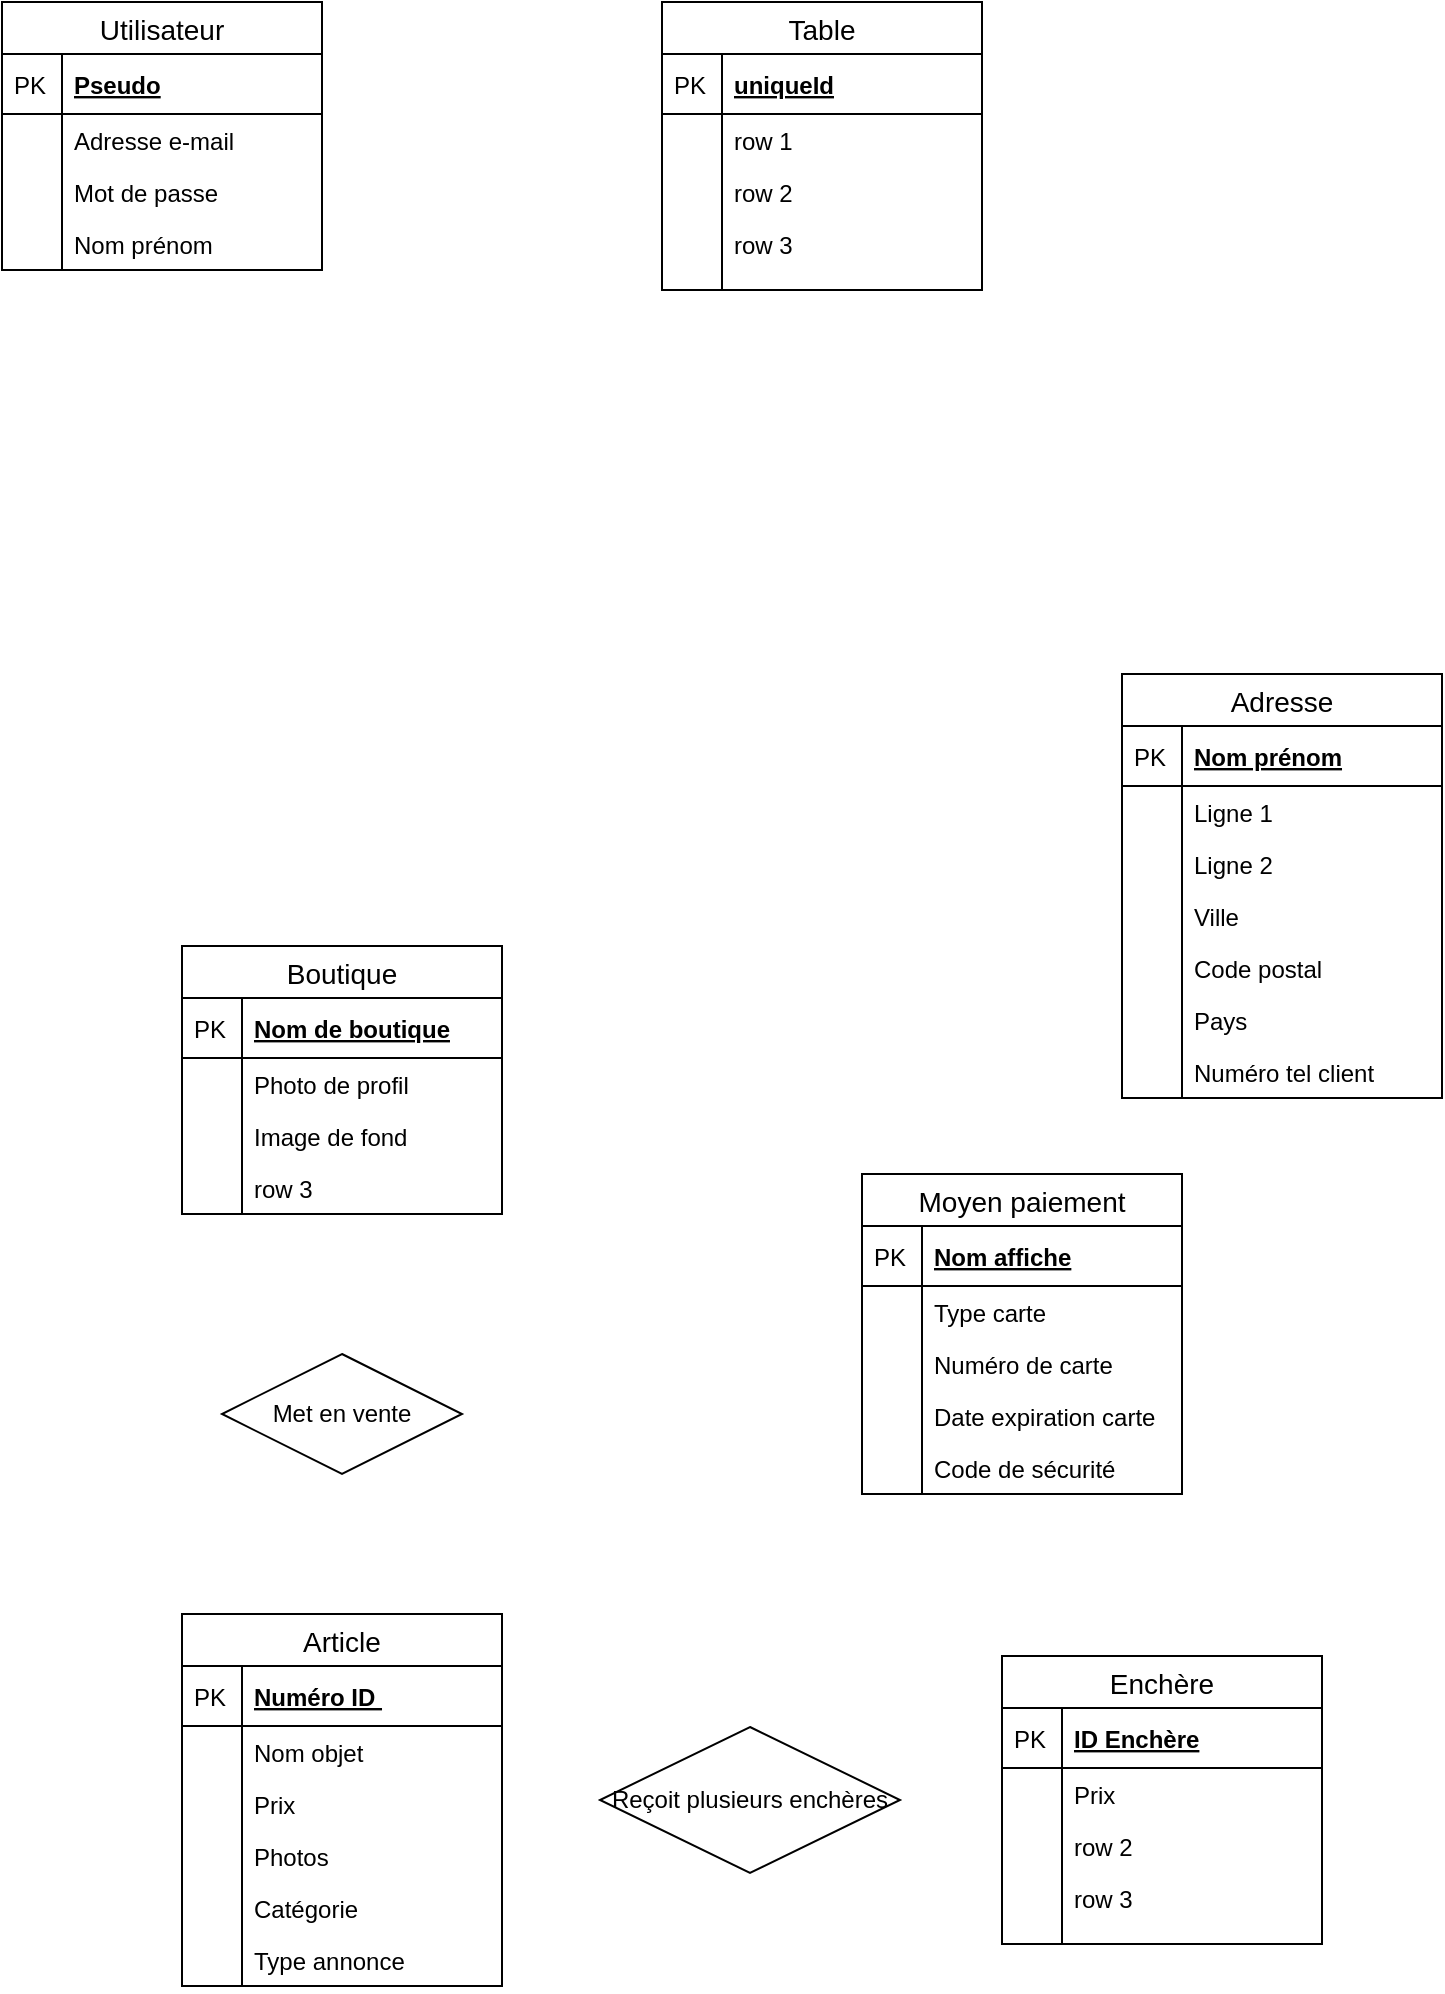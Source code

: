 <mxfile version="12.9.11" type="github">
  <diagram id="b4JocyOjUnilDcrLl7Rw" name="Page-1">
    <mxGraphModel dx="1520" dy="2036" grid="1" gridSize="10" guides="1" tooltips="1" connect="1" arrows="1" fold="1" page="1" pageScale="1" pageWidth="827" pageHeight="1169" math="0" shadow="0">
      <root>
        <mxCell id="0" />
        <mxCell id="1" parent="0" />
        <mxCell id="BM6KCVaAMcdC4MpgqQDZ-1" value="Moyen paiement" style="swimlane;fontStyle=0;childLayout=stackLayout;horizontal=1;startSize=26;horizontalStack=0;resizeParent=1;resizeParentMax=0;resizeLast=0;collapsible=1;marginBottom=0;align=center;fontSize=14;" parent="1" vertex="1">
          <mxGeometry x="470" y="310" width="160" height="160" as="geometry" />
        </mxCell>
        <mxCell id="BM6KCVaAMcdC4MpgqQDZ-2" value="Nom affiche" style="shape=partialRectangle;top=0;left=0;right=0;bottom=1;align=left;verticalAlign=middle;fillColor=none;spacingLeft=34;spacingRight=4;overflow=hidden;rotatable=0;points=[[0,0.5],[1,0.5]];portConstraint=eastwest;dropTarget=0;fontStyle=5;fontSize=12;" parent="BM6KCVaAMcdC4MpgqQDZ-1" vertex="1">
          <mxGeometry y="26" width="160" height="30" as="geometry" />
        </mxCell>
        <mxCell id="BM6KCVaAMcdC4MpgqQDZ-3" value="PK" style="shape=partialRectangle;top=0;left=0;bottom=0;fillColor=none;align=left;verticalAlign=middle;spacingLeft=4;spacingRight=4;overflow=hidden;rotatable=0;points=[];portConstraint=eastwest;part=1;fontSize=12;" parent="BM6KCVaAMcdC4MpgqQDZ-2" vertex="1" connectable="0">
          <mxGeometry width="30" height="30" as="geometry" />
        </mxCell>
        <mxCell id="BM6KCVaAMcdC4MpgqQDZ-4" value="Type carte" style="shape=partialRectangle;top=0;left=0;right=0;bottom=0;align=left;verticalAlign=top;fillColor=none;spacingLeft=34;spacingRight=4;overflow=hidden;rotatable=0;points=[[0,0.5],[1,0.5]];portConstraint=eastwest;dropTarget=0;fontSize=12;" parent="BM6KCVaAMcdC4MpgqQDZ-1" vertex="1">
          <mxGeometry y="56" width="160" height="26" as="geometry" />
        </mxCell>
        <mxCell id="BM6KCVaAMcdC4MpgqQDZ-5" value="" style="shape=partialRectangle;top=0;left=0;bottom=0;fillColor=none;align=left;verticalAlign=top;spacingLeft=4;spacingRight=4;overflow=hidden;rotatable=0;points=[];portConstraint=eastwest;part=1;fontSize=12;" parent="BM6KCVaAMcdC4MpgqQDZ-4" vertex="1" connectable="0">
          <mxGeometry width="30" height="26" as="geometry" />
        </mxCell>
        <mxCell id="BM6KCVaAMcdC4MpgqQDZ-6" value="Numéro de carte" style="shape=partialRectangle;top=0;left=0;right=0;bottom=0;align=left;verticalAlign=top;fillColor=none;spacingLeft=34;spacingRight=4;overflow=hidden;rotatable=0;points=[[0,0.5],[1,0.5]];portConstraint=eastwest;dropTarget=0;fontSize=12;" parent="BM6KCVaAMcdC4MpgqQDZ-1" vertex="1">
          <mxGeometry y="82" width="160" height="26" as="geometry" />
        </mxCell>
        <mxCell id="BM6KCVaAMcdC4MpgqQDZ-7" value="" style="shape=partialRectangle;top=0;left=0;bottom=0;fillColor=none;align=left;verticalAlign=top;spacingLeft=4;spacingRight=4;overflow=hidden;rotatable=0;points=[];portConstraint=eastwest;part=1;fontSize=12;" parent="BM6KCVaAMcdC4MpgqQDZ-6" vertex="1" connectable="0">
          <mxGeometry width="30" height="26" as="geometry" />
        </mxCell>
        <mxCell id="BM6KCVaAMcdC4MpgqQDZ-8" value="Date expiration carte" style="shape=partialRectangle;top=0;left=0;right=0;bottom=0;align=left;verticalAlign=top;fillColor=none;spacingLeft=34;spacingRight=4;overflow=hidden;rotatable=0;points=[[0,0.5],[1,0.5]];portConstraint=eastwest;dropTarget=0;fontSize=12;" parent="BM6KCVaAMcdC4MpgqQDZ-1" vertex="1">
          <mxGeometry y="108" width="160" height="26" as="geometry" />
        </mxCell>
        <mxCell id="BM6KCVaAMcdC4MpgqQDZ-9" value="" style="shape=partialRectangle;top=0;left=0;bottom=0;fillColor=none;align=left;verticalAlign=top;spacingLeft=4;spacingRight=4;overflow=hidden;rotatable=0;points=[];portConstraint=eastwest;part=1;fontSize=12;" parent="BM6KCVaAMcdC4MpgqQDZ-8" vertex="1" connectable="0">
          <mxGeometry width="30" height="26" as="geometry" />
        </mxCell>
        <mxCell id="BM6KCVaAMcdC4MpgqQDZ-10" value="Code de sécurité" style="shape=partialRectangle;top=0;left=0;right=0;bottom=0;align=left;verticalAlign=top;fillColor=none;spacingLeft=34;spacingRight=4;overflow=hidden;rotatable=0;points=[[0,0.5],[1,0.5]];portConstraint=eastwest;dropTarget=0;fontSize=12;" parent="BM6KCVaAMcdC4MpgqQDZ-1" vertex="1">
          <mxGeometry y="134" width="160" height="26" as="geometry" />
        </mxCell>
        <mxCell id="BM6KCVaAMcdC4MpgqQDZ-11" value="" style="shape=partialRectangle;top=0;left=0;bottom=0;fillColor=none;align=left;verticalAlign=top;spacingLeft=4;spacingRight=4;overflow=hidden;rotatable=0;points=[];portConstraint=eastwest;part=1;fontSize=12;" parent="BM6KCVaAMcdC4MpgqQDZ-10" vertex="1" connectable="0">
          <mxGeometry width="30" height="26" as="geometry" />
        </mxCell>
        <mxCell id="BM6KCVaAMcdC4MpgqQDZ-12" value="Adresse" style="swimlane;fontStyle=0;childLayout=stackLayout;horizontal=1;startSize=26;horizontalStack=0;resizeParent=1;resizeParentMax=0;resizeLast=0;collapsible=1;marginBottom=0;align=center;fontSize=14;" parent="1" vertex="1">
          <mxGeometry x="600" y="60" width="160" height="212" as="geometry" />
        </mxCell>
        <mxCell id="BM6KCVaAMcdC4MpgqQDZ-13" value="Nom prénom" style="shape=partialRectangle;top=0;left=0;right=0;bottom=1;align=left;verticalAlign=middle;fillColor=none;spacingLeft=34;spacingRight=4;overflow=hidden;rotatable=0;points=[[0,0.5],[1,0.5]];portConstraint=eastwest;dropTarget=0;fontStyle=5;fontSize=12;" parent="BM6KCVaAMcdC4MpgqQDZ-12" vertex="1">
          <mxGeometry y="26" width="160" height="30" as="geometry" />
        </mxCell>
        <mxCell id="BM6KCVaAMcdC4MpgqQDZ-14" value="PK" style="shape=partialRectangle;top=0;left=0;bottom=0;fillColor=none;align=left;verticalAlign=middle;spacingLeft=4;spacingRight=4;overflow=hidden;rotatable=0;points=[];portConstraint=eastwest;part=1;fontSize=12;" parent="BM6KCVaAMcdC4MpgqQDZ-13" vertex="1" connectable="0">
          <mxGeometry width="30" height="30" as="geometry" />
        </mxCell>
        <mxCell id="BM6KCVaAMcdC4MpgqQDZ-15" value="Ligne 1" style="shape=partialRectangle;top=0;left=0;right=0;bottom=0;align=left;verticalAlign=top;fillColor=none;spacingLeft=34;spacingRight=4;overflow=hidden;rotatable=0;points=[[0,0.5],[1,0.5]];portConstraint=eastwest;dropTarget=0;fontSize=12;" parent="BM6KCVaAMcdC4MpgqQDZ-12" vertex="1">
          <mxGeometry y="56" width="160" height="26" as="geometry" />
        </mxCell>
        <mxCell id="BM6KCVaAMcdC4MpgqQDZ-16" value="" style="shape=partialRectangle;top=0;left=0;bottom=0;fillColor=none;align=left;verticalAlign=top;spacingLeft=4;spacingRight=4;overflow=hidden;rotatable=0;points=[];portConstraint=eastwest;part=1;fontSize=12;" parent="BM6KCVaAMcdC4MpgqQDZ-15" vertex="1" connectable="0">
          <mxGeometry width="30" height="26" as="geometry" />
        </mxCell>
        <mxCell id="BM6KCVaAMcdC4MpgqQDZ-17" value="Ligne 2" style="shape=partialRectangle;top=0;left=0;right=0;bottom=0;align=left;verticalAlign=top;fillColor=none;spacingLeft=34;spacingRight=4;overflow=hidden;rotatable=0;points=[[0,0.5],[1,0.5]];portConstraint=eastwest;dropTarget=0;fontSize=12;" parent="BM6KCVaAMcdC4MpgqQDZ-12" vertex="1">
          <mxGeometry y="82" width="160" height="26" as="geometry" />
        </mxCell>
        <mxCell id="BM6KCVaAMcdC4MpgqQDZ-18" value="" style="shape=partialRectangle;top=0;left=0;bottom=0;fillColor=none;align=left;verticalAlign=top;spacingLeft=4;spacingRight=4;overflow=hidden;rotatable=0;points=[];portConstraint=eastwest;part=1;fontSize=12;" parent="BM6KCVaAMcdC4MpgqQDZ-17" vertex="1" connectable="0">
          <mxGeometry width="30" height="26" as="geometry" />
        </mxCell>
        <mxCell id="BM6KCVaAMcdC4MpgqQDZ-19" value="Ville" style="shape=partialRectangle;top=0;left=0;right=0;bottom=0;align=left;verticalAlign=top;fillColor=none;spacingLeft=34;spacingRight=4;overflow=hidden;rotatable=0;points=[[0,0.5],[1,0.5]];portConstraint=eastwest;dropTarget=0;fontSize=12;" parent="BM6KCVaAMcdC4MpgqQDZ-12" vertex="1">
          <mxGeometry y="108" width="160" height="26" as="geometry" />
        </mxCell>
        <mxCell id="BM6KCVaAMcdC4MpgqQDZ-20" value="" style="shape=partialRectangle;top=0;left=0;bottom=0;fillColor=none;align=left;verticalAlign=top;spacingLeft=4;spacingRight=4;overflow=hidden;rotatable=0;points=[];portConstraint=eastwest;part=1;fontSize=12;" parent="BM6KCVaAMcdC4MpgqQDZ-19" vertex="1" connectable="0">
          <mxGeometry width="30" height="26" as="geometry" />
        </mxCell>
        <mxCell id="CU4H_X6bAWHIYcG4jkGl-1" value="Code postal" style="shape=partialRectangle;top=0;left=0;right=0;bottom=0;align=left;verticalAlign=top;fillColor=none;spacingLeft=34;spacingRight=4;overflow=hidden;rotatable=0;points=[[0,0.5],[1,0.5]];portConstraint=eastwest;dropTarget=0;fontSize=12;" parent="BM6KCVaAMcdC4MpgqQDZ-12" vertex="1">
          <mxGeometry y="134" width="160" height="26" as="geometry" />
        </mxCell>
        <mxCell id="CU4H_X6bAWHIYcG4jkGl-2" value="" style="shape=partialRectangle;top=0;left=0;bottom=0;fillColor=none;align=left;verticalAlign=top;spacingLeft=4;spacingRight=4;overflow=hidden;rotatable=0;points=[];portConstraint=eastwest;part=1;fontSize=12;" parent="CU4H_X6bAWHIYcG4jkGl-1" vertex="1" connectable="0">
          <mxGeometry width="30" height="26" as="geometry" />
        </mxCell>
        <mxCell id="CU4H_X6bAWHIYcG4jkGl-3" value="Pays" style="shape=partialRectangle;top=0;left=0;right=0;bottom=0;align=left;verticalAlign=top;fillColor=none;spacingLeft=34;spacingRight=4;overflow=hidden;rotatable=0;points=[[0,0.5],[1,0.5]];portConstraint=eastwest;dropTarget=0;fontSize=12;" parent="BM6KCVaAMcdC4MpgqQDZ-12" vertex="1">
          <mxGeometry y="160" width="160" height="26" as="geometry" />
        </mxCell>
        <mxCell id="CU4H_X6bAWHIYcG4jkGl-4" value="" style="shape=partialRectangle;top=0;left=0;bottom=0;fillColor=none;align=left;verticalAlign=top;spacingLeft=4;spacingRight=4;overflow=hidden;rotatable=0;points=[];portConstraint=eastwest;part=1;fontSize=12;" parent="CU4H_X6bAWHIYcG4jkGl-3" vertex="1" connectable="0">
          <mxGeometry width="30" height="26" as="geometry" />
        </mxCell>
        <mxCell id="CU4H_X6bAWHIYcG4jkGl-5" value="Numéro tel client" style="shape=partialRectangle;top=0;left=0;right=0;bottom=0;align=left;verticalAlign=top;fillColor=none;spacingLeft=34;spacingRight=4;overflow=hidden;rotatable=0;points=[[0,0.5],[1,0.5]];portConstraint=eastwest;dropTarget=0;fontSize=12;" parent="BM6KCVaAMcdC4MpgqQDZ-12" vertex="1">
          <mxGeometry y="186" width="160" height="26" as="geometry" />
        </mxCell>
        <mxCell id="CU4H_X6bAWHIYcG4jkGl-6" value="" style="shape=partialRectangle;top=0;left=0;bottom=0;fillColor=none;align=left;verticalAlign=top;spacingLeft=4;spacingRight=4;overflow=hidden;rotatable=0;points=[];portConstraint=eastwest;part=1;fontSize=12;" parent="CU4H_X6bAWHIYcG4jkGl-5" vertex="1" connectable="0">
          <mxGeometry width="30" height="26" as="geometry" />
        </mxCell>
        <mxCell id="CU4H_X6bAWHIYcG4jkGl-7" value="Utilisateur" style="swimlane;fontStyle=0;childLayout=stackLayout;horizontal=1;startSize=26;horizontalStack=0;resizeParent=1;resizeParentMax=0;resizeLast=0;collapsible=1;marginBottom=0;align=center;fontSize=14;" parent="1" vertex="1">
          <mxGeometry x="40" y="-276" width="160" height="134" as="geometry" />
        </mxCell>
        <mxCell id="CU4H_X6bAWHIYcG4jkGl-8" value="Pseudo" style="shape=partialRectangle;top=0;left=0;right=0;bottom=1;align=left;verticalAlign=middle;fillColor=none;spacingLeft=34;spacingRight=4;overflow=hidden;rotatable=0;points=[[0,0.5],[1,0.5]];portConstraint=eastwest;dropTarget=0;fontStyle=5;fontSize=12;" parent="CU4H_X6bAWHIYcG4jkGl-7" vertex="1">
          <mxGeometry y="26" width="160" height="30" as="geometry" />
        </mxCell>
        <mxCell id="CU4H_X6bAWHIYcG4jkGl-9" value="PK" style="shape=partialRectangle;top=0;left=0;bottom=0;fillColor=none;align=left;verticalAlign=middle;spacingLeft=4;spacingRight=4;overflow=hidden;rotatable=0;points=[];portConstraint=eastwest;part=1;fontSize=12;" parent="CU4H_X6bAWHIYcG4jkGl-8" vertex="1" connectable="0">
          <mxGeometry width="30" height="30" as="geometry" />
        </mxCell>
        <mxCell id="CU4H_X6bAWHIYcG4jkGl-10" value="Adresse e-mail" style="shape=partialRectangle;top=0;left=0;right=0;bottom=0;align=left;verticalAlign=top;fillColor=none;spacingLeft=34;spacingRight=4;overflow=hidden;rotatable=0;points=[[0,0.5],[1,0.5]];portConstraint=eastwest;dropTarget=0;fontSize=12;" parent="CU4H_X6bAWHIYcG4jkGl-7" vertex="1">
          <mxGeometry y="56" width="160" height="26" as="geometry" />
        </mxCell>
        <mxCell id="CU4H_X6bAWHIYcG4jkGl-11" value="" style="shape=partialRectangle;top=0;left=0;bottom=0;fillColor=none;align=left;verticalAlign=top;spacingLeft=4;spacingRight=4;overflow=hidden;rotatable=0;points=[];portConstraint=eastwest;part=1;fontSize=12;" parent="CU4H_X6bAWHIYcG4jkGl-10" vertex="1" connectable="0">
          <mxGeometry width="30" height="26" as="geometry" />
        </mxCell>
        <mxCell id="CU4H_X6bAWHIYcG4jkGl-12" value="Mot de passe" style="shape=partialRectangle;top=0;left=0;right=0;bottom=0;align=left;verticalAlign=top;fillColor=none;spacingLeft=34;spacingRight=4;overflow=hidden;rotatable=0;points=[[0,0.5],[1,0.5]];portConstraint=eastwest;dropTarget=0;fontSize=12;" parent="CU4H_X6bAWHIYcG4jkGl-7" vertex="1">
          <mxGeometry y="82" width="160" height="26" as="geometry" />
        </mxCell>
        <mxCell id="CU4H_X6bAWHIYcG4jkGl-13" value="" style="shape=partialRectangle;top=0;left=0;bottom=0;fillColor=none;align=left;verticalAlign=top;spacingLeft=4;spacingRight=4;overflow=hidden;rotatable=0;points=[];portConstraint=eastwest;part=1;fontSize=12;" parent="CU4H_X6bAWHIYcG4jkGl-12" vertex="1" connectable="0">
          <mxGeometry width="30" height="26" as="geometry" />
        </mxCell>
        <mxCell id="CU4H_X6bAWHIYcG4jkGl-14" value="Nom prénom" style="shape=partialRectangle;top=0;left=0;right=0;bottom=0;align=left;verticalAlign=top;fillColor=none;spacingLeft=34;spacingRight=4;overflow=hidden;rotatable=0;points=[[0,0.5],[1,0.5]];portConstraint=eastwest;dropTarget=0;fontSize=12;" parent="CU4H_X6bAWHIYcG4jkGl-7" vertex="1">
          <mxGeometry y="108" width="160" height="26" as="geometry" />
        </mxCell>
        <mxCell id="CU4H_X6bAWHIYcG4jkGl-15" value="" style="shape=partialRectangle;top=0;left=0;bottom=0;fillColor=none;align=left;verticalAlign=top;spacingLeft=4;spacingRight=4;overflow=hidden;rotatable=0;points=[];portConstraint=eastwest;part=1;fontSize=12;" parent="CU4H_X6bAWHIYcG4jkGl-14" vertex="1" connectable="0">
          <mxGeometry width="30" height="26" as="geometry" />
        </mxCell>
        <mxCell id="CU4H_X6bAWHIYcG4jkGl-20" value="Boutique" style="swimlane;fontStyle=0;childLayout=stackLayout;horizontal=1;startSize=26;horizontalStack=0;resizeParent=1;resizeParentMax=0;resizeLast=0;collapsible=1;marginBottom=0;align=center;fontSize=14;" parent="1" vertex="1">
          <mxGeometry x="130" y="196" width="160" height="134" as="geometry" />
        </mxCell>
        <mxCell id="CU4H_X6bAWHIYcG4jkGl-21" value="Nom de boutique" style="shape=partialRectangle;top=0;left=0;right=0;bottom=1;align=left;verticalAlign=middle;fillColor=none;spacingLeft=34;spacingRight=4;overflow=hidden;rotatable=0;points=[[0,0.5],[1,0.5]];portConstraint=eastwest;dropTarget=0;fontStyle=5;fontSize=12;" parent="CU4H_X6bAWHIYcG4jkGl-20" vertex="1">
          <mxGeometry y="26" width="160" height="30" as="geometry" />
        </mxCell>
        <mxCell id="CU4H_X6bAWHIYcG4jkGl-22" value="PK" style="shape=partialRectangle;top=0;left=0;bottom=0;fillColor=none;align=left;verticalAlign=middle;spacingLeft=4;spacingRight=4;overflow=hidden;rotatable=0;points=[];portConstraint=eastwest;part=1;fontSize=12;" parent="CU4H_X6bAWHIYcG4jkGl-21" vertex="1" connectable="0">
          <mxGeometry width="30" height="30" as="geometry" />
        </mxCell>
        <mxCell id="CU4H_X6bAWHIYcG4jkGl-23" value="Photo de profil" style="shape=partialRectangle;top=0;left=0;right=0;bottom=0;align=left;verticalAlign=top;fillColor=none;spacingLeft=34;spacingRight=4;overflow=hidden;rotatable=0;points=[[0,0.5],[1,0.5]];portConstraint=eastwest;dropTarget=0;fontSize=12;" parent="CU4H_X6bAWHIYcG4jkGl-20" vertex="1">
          <mxGeometry y="56" width="160" height="26" as="geometry" />
        </mxCell>
        <mxCell id="CU4H_X6bAWHIYcG4jkGl-24" value="" style="shape=partialRectangle;top=0;left=0;bottom=0;fillColor=none;align=left;verticalAlign=top;spacingLeft=4;spacingRight=4;overflow=hidden;rotatable=0;points=[];portConstraint=eastwest;part=1;fontSize=12;" parent="CU4H_X6bAWHIYcG4jkGl-23" vertex="1" connectable="0">
          <mxGeometry width="30" height="26" as="geometry" />
        </mxCell>
        <mxCell id="CU4H_X6bAWHIYcG4jkGl-25" value="Image de fond" style="shape=partialRectangle;top=0;left=0;right=0;bottom=0;align=left;verticalAlign=top;fillColor=none;spacingLeft=34;spacingRight=4;overflow=hidden;rotatable=0;points=[[0,0.5],[1,0.5]];portConstraint=eastwest;dropTarget=0;fontSize=12;" parent="CU4H_X6bAWHIYcG4jkGl-20" vertex="1">
          <mxGeometry y="82" width="160" height="26" as="geometry" />
        </mxCell>
        <mxCell id="CU4H_X6bAWHIYcG4jkGl-26" value="" style="shape=partialRectangle;top=0;left=0;bottom=0;fillColor=none;align=left;verticalAlign=top;spacingLeft=4;spacingRight=4;overflow=hidden;rotatable=0;points=[];portConstraint=eastwest;part=1;fontSize=12;" parent="CU4H_X6bAWHIYcG4jkGl-25" vertex="1" connectable="0">
          <mxGeometry width="30" height="26" as="geometry" />
        </mxCell>
        <mxCell id="CU4H_X6bAWHIYcG4jkGl-27" value="row 3" style="shape=partialRectangle;top=0;left=0;right=0;bottom=0;align=left;verticalAlign=top;fillColor=none;spacingLeft=34;spacingRight=4;overflow=hidden;rotatable=0;points=[[0,0.5],[1,0.5]];portConstraint=eastwest;dropTarget=0;fontSize=12;" parent="CU4H_X6bAWHIYcG4jkGl-20" vertex="1">
          <mxGeometry y="108" width="160" height="26" as="geometry" />
        </mxCell>
        <mxCell id="CU4H_X6bAWHIYcG4jkGl-28" value="" style="shape=partialRectangle;top=0;left=0;bottom=0;fillColor=none;align=left;verticalAlign=top;spacingLeft=4;spacingRight=4;overflow=hidden;rotatable=0;points=[];portConstraint=eastwest;part=1;fontSize=12;" parent="CU4H_X6bAWHIYcG4jkGl-27" vertex="1" connectable="0">
          <mxGeometry width="30" height="26" as="geometry" />
        </mxCell>
        <mxCell id="CU4H_X6bAWHIYcG4jkGl-33" value="Article" style="swimlane;fontStyle=0;childLayout=stackLayout;horizontal=1;startSize=26;horizontalStack=0;resizeParent=1;resizeParentMax=0;resizeLast=0;collapsible=1;marginBottom=0;align=center;fontSize=14;" parent="1" vertex="1">
          <mxGeometry x="130" y="530" width="160" height="186" as="geometry" />
        </mxCell>
        <mxCell id="CU4H_X6bAWHIYcG4jkGl-34" value="Numéro ID " style="shape=partialRectangle;top=0;left=0;right=0;bottom=1;align=left;verticalAlign=middle;fillColor=none;spacingLeft=34;spacingRight=4;overflow=hidden;rotatable=0;points=[[0,0.5],[1,0.5]];portConstraint=eastwest;dropTarget=0;fontStyle=5;fontSize=12;" parent="CU4H_X6bAWHIYcG4jkGl-33" vertex="1">
          <mxGeometry y="26" width="160" height="30" as="geometry" />
        </mxCell>
        <mxCell id="CU4H_X6bAWHIYcG4jkGl-35" value="PK" style="shape=partialRectangle;top=0;left=0;bottom=0;fillColor=none;align=left;verticalAlign=middle;spacingLeft=4;spacingRight=4;overflow=hidden;rotatable=0;points=[];portConstraint=eastwest;part=1;fontSize=12;" parent="CU4H_X6bAWHIYcG4jkGl-34" vertex="1" connectable="0">
          <mxGeometry width="30" height="30" as="geometry" />
        </mxCell>
        <mxCell id="CU4H_X6bAWHIYcG4jkGl-36" value="Nom objet" style="shape=partialRectangle;top=0;left=0;right=0;bottom=0;align=left;verticalAlign=top;fillColor=none;spacingLeft=34;spacingRight=4;overflow=hidden;rotatable=0;points=[[0,0.5],[1,0.5]];portConstraint=eastwest;dropTarget=0;fontSize=12;" parent="CU4H_X6bAWHIYcG4jkGl-33" vertex="1">
          <mxGeometry y="56" width="160" height="26" as="geometry" />
        </mxCell>
        <mxCell id="CU4H_X6bAWHIYcG4jkGl-37" value="" style="shape=partialRectangle;top=0;left=0;bottom=0;fillColor=none;align=left;verticalAlign=top;spacingLeft=4;spacingRight=4;overflow=hidden;rotatable=0;points=[];portConstraint=eastwest;part=1;fontSize=12;" parent="CU4H_X6bAWHIYcG4jkGl-36" vertex="1" connectable="0">
          <mxGeometry width="30" height="26" as="geometry" />
        </mxCell>
        <mxCell id="CU4H_X6bAWHIYcG4jkGl-38" value="Prix" style="shape=partialRectangle;top=0;left=0;right=0;bottom=0;align=left;verticalAlign=top;fillColor=none;spacingLeft=34;spacingRight=4;overflow=hidden;rotatable=0;points=[[0,0.5],[1,0.5]];portConstraint=eastwest;dropTarget=0;fontSize=12;" parent="CU4H_X6bAWHIYcG4jkGl-33" vertex="1">
          <mxGeometry y="82" width="160" height="26" as="geometry" />
        </mxCell>
        <mxCell id="CU4H_X6bAWHIYcG4jkGl-39" value="" style="shape=partialRectangle;top=0;left=0;bottom=0;fillColor=none;align=left;verticalAlign=top;spacingLeft=4;spacingRight=4;overflow=hidden;rotatable=0;points=[];portConstraint=eastwest;part=1;fontSize=12;" parent="CU4H_X6bAWHIYcG4jkGl-38" vertex="1" connectable="0">
          <mxGeometry width="30" height="26" as="geometry" />
        </mxCell>
        <mxCell id="CU4H_X6bAWHIYcG4jkGl-40" value="Photos" style="shape=partialRectangle;top=0;left=0;right=0;bottom=0;align=left;verticalAlign=top;fillColor=none;spacingLeft=34;spacingRight=4;overflow=hidden;rotatable=0;points=[[0,0.5],[1,0.5]];portConstraint=eastwest;dropTarget=0;fontSize=12;" parent="CU4H_X6bAWHIYcG4jkGl-33" vertex="1">
          <mxGeometry y="108" width="160" height="26" as="geometry" />
        </mxCell>
        <mxCell id="CU4H_X6bAWHIYcG4jkGl-41" value="" style="shape=partialRectangle;top=0;left=0;bottom=0;fillColor=none;align=left;verticalAlign=top;spacingLeft=4;spacingRight=4;overflow=hidden;rotatable=0;points=[];portConstraint=eastwest;part=1;fontSize=12;" parent="CU4H_X6bAWHIYcG4jkGl-40" vertex="1" connectable="0">
          <mxGeometry width="30" height="26" as="geometry" />
        </mxCell>
        <mxCell id="CU4H_X6bAWHIYcG4jkGl-44" value="Catégorie" style="shape=partialRectangle;top=0;left=0;right=0;bottom=0;align=left;verticalAlign=top;fillColor=none;spacingLeft=34;spacingRight=4;overflow=hidden;rotatable=0;points=[[0,0.5],[1,0.5]];portConstraint=eastwest;dropTarget=0;fontSize=12;" parent="CU4H_X6bAWHIYcG4jkGl-33" vertex="1">
          <mxGeometry y="134" width="160" height="26" as="geometry" />
        </mxCell>
        <mxCell id="CU4H_X6bAWHIYcG4jkGl-45" value="" style="shape=partialRectangle;top=0;left=0;bottom=0;fillColor=none;align=left;verticalAlign=top;spacingLeft=4;spacingRight=4;overflow=hidden;rotatable=0;points=[];portConstraint=eastwest;part=1;fontSize=12;" parent="CU4H_X6bAWHIYcG4jkGl-44" vertex="1" connectable="0">
          <mxGeometry width="30" height="26" as="geometry" />
        </mxCell>
        <mxCell id="CU4H_X6bAWHIYcG4jkGl-46" value="Type annonce" style="shape=partialRectangle;top=0;left=0;right=0;bottom=0;align=left;verticalAlign=top;fillColor=none;spacingLeft=34;spacingRight=4;overflow=hidden;rotatable=0;points=[[0,0.5],[1,0.5]];portConstraint=eastwest;dropTarget=0;fontSize=12;" parent="CU4H_X6bAWHIYcG4jkGl-33" vertex="1">
          <mxGeometry y="160" width="160" height="26" as="geometry" />
        </mxCell>
        <mxCell id="CU4H_X6bAWHIYcG4jkGl-47" value="" style="shape=partialRectangle;top=0;left=0;bottom=0;fillColor=none;align=left;verticalAlign=top;spacingLeft=4;spacingRight=4;overflow=hidden;rotatable=0;points=[];portConstraint=eastwest;part=1;fontSize=12;" parent="CU4H_X6bAWHIYcG4jkGl-46" vertex="1" connectable="0">
          <mxGeometry width="30" height="26" as="geometry" />
        </mxCell>
        <mxCell id="CU4H_X6bAWHIYcG4jkGl-60" value="Enchère" style="swimlane;fontStyle=0;childLayout=stackLayout;horizontal=1;startSize=26;horizontalStack=0;resizeParent=1;resizeParentMax=0;resizeLast=0;collapsible=1;marginBottom=0;align=center;fontSize=14;" parent="1" vertex="1">
          <mxGeometry x="540" y="551" width="160" height="144" as="geometry" />
        </mxCell>
        <mxCell id="CU4H_X6bAWHIYcG4jkGl-61" value="ID Enchère" style="shape=partialRectangle;top=0;left=0;right=0;bottom=1;align=left;verticalAlign=middle;fillColor=none;spacingLeft=34;spacingRight=4;overflow=hidden;rotatable=0;points=[[0,0.5],[1,0.5]];portConstraint=eastwest;dropTarget=0;fontStyle=5;fontSize=12;" parent="CU4H_X6bAWHIYcG4jkGl-60" vertex="1">
          <mxGeometry y="26" width="160" height="30" as="geometry" />
        </mxCell>
        <mxCell id="CU4H_X6bAWHIYcG4jkGl-62" value="PK" style="shape=partialRectangle;top=0;left=0;bottom=0;fillColor=none;align=left;verticalAlign=middle;spacingLeft=4;spacingRight=4;overflow=hidden;rotatable=0;points=[];portConstraint=eastwest;part=1;fontSize=12;" parent="CU4H_X6bAWHIYcG4jkGl-61" vertex="1" connectable="0">
          <mxGeometry width="30" height="30" as="geometry" />
        </mxCell>
        <mxCell id="CU4H_X6bAWHIYcG4jkGl-63" value="Prix" style="shape=partialRectangle;top=0;left=0;right=0;bottom=0;align=left;verticalAlign=top;fillColor=none;spacingLeft=34;spacingRight=4;overflow=hidden;rotatable=0;points=[[0,0.5],[1,0.5]];portConstraint=eastwest;dropTarget=0;fontSize=12;" parent="CU4H_X6bAWHIYcG4jkGl-60" vertex="1">
          <mxGeometry y="56" width="160" height="26" as="geometry" />
        </mxCell>
        <mxCell id="CU4H_X6bAWHIYcG4jkGl-64" value="" style="shape=partialRectangle;top=0;left=0;bottom=0;fillColor=none;align=left;verticalAlign=top;spacingLeft=4;spacingRight=4;overflow=hidden;rotatable=0;points=[];portConstraint=eastwest;part=1;fontSize=12;" parent="CU4H_X6bAWHIYcG4jkGl-63" vertex="1" connectable="0">
          <mxGeometry width="30" height="26" as="geometry" />
        </mxCell>
        <mxCell id="CU4H_X6bAWHIYcG4jkGl-65" value="row 2" style="shape=partialRectangle;top=0;left=0;right=0;bottom=0;align=left;verticalAlign=top;fillColor=none;spacingLeft=34;spacingRight=4;overflow=hidden;rotatable=0;points=[[0,0.5],[1,0.5]];portConstraint=eastwest;dropTarget=0;fontSize=12;" parent="CU4H_X6bAWHIYcG4jkGl-60" vertex="1">
          <mxGeometry y="82" width="160" height="26" as="geometry" />
        </mxCell>
        <mxCell id="CU4H_X6bAWHIYcG4jkGl-66" value="" style="shape=partialRectangle;top=0;left=0;bottom=0;fillColor=none;align=left;verticalAlign=top;spacingLeft=4;spacingRight=4;overflow=hidden;rotatable=0;points=[];portConstraint=eastwest;part=1;fontSize=12;" parent="CU4H_X6bAWHIYcG4jkGl-65" vertex="1" connectable="0">
          <mxGeometry width="30" height="26" as="geometry" />
        </mxCell>
        <mxCell id="CU4H_X6bAWHIYcG4jkGl-67" value="row 3" style="shape=partialRectangle;top=0;left=0;right=0;bottom=0;align=left;verticalAlign=top;fillColor=none;spacingLeft=34;spacingRight=4;overflow=hidden;rotatable=0;points=[[0,0.5],[1,0.5]];portConstraint=eastwest;dropTarget=0;fontSize=12;" parent="CU4H_X6bAWHIYcG4jkGl-60" vertex="1">
          <mxGeometry y="108" width="160" height="26" as="geometry" />
        </mxCell>
        <mxCell id="CU4H_X6bAWHIYcG4jkGl-68" value="" style="shape=partialRectangle;top=0;left=0;bottom=0;fillColor=none;align=left;verticalAlign=top;spacingLeft=4;spacingRight=4;overflow=hidden;rotatable=0;points=[];portConstraint=eastwest;part=1;fontSize=12;" parent="CU4H_X6bAWHIYcG4jkGl-67" vertex="1" connectable="0">
          <mxGeometry width="30" height="26" as="geometry" />
        </mxCell>
        <mxCell id="CU4H_X6bAWHIYcG4jkGl-69" value="" style="shape=partialRectangle;top=0;left=0;right=0;bottom=0;align=left;verticalAlign=top;fillColor=none;spacingLeft=34;spacingRight=4;overflow=hidden;rotatable=0;points=[[0,0.5],[1,0.5]];portConstraint=eastwest;dropTarget=0;fontSize=12;" parent="CU4H_X6bAWHIYcG4jkGl-60" vertex="1">
          <mxGeometry y="134" width="160" height="10" as="geometry" />
        </mxCell>
        <mxCell id="CU4H_X6bAWHIYcG4jkGl-70" value="" style="shape=partialRectangle;top=0;left=0;bottom=0;fillColor=none;align=left;verticalAlign=top;spacingLeft=4;spacingRight=4;overflow=hidden;rotatable=0;points=[];portConstraint=eastwest;part=1;fontSize=12;" parent="CU4H_X6bAWHIYcG4jkGl-69" vertex="1" connectable="0">
          <mxGeometry width="30" height="10" as="geometry" />
        </mxCell>
        <mxCell id="mlky6LnuT3fTsB-rKjh9-1" value="Reçoit plusieurs enchères" style="shape=rhombus;perimeter=rhombusPerimeter;whiteSpace=wrap;html=1;align=center;" vertex="1" parent="1">
          <mxGeometry x="339" y="586.5" width="150" height="73" as="geometry" />
        </mxCell>
        <mxCell id="mlky6LnuT3fTsB-rKjh9-3" value="Met en vente" style="shape=rhombus;perimeter=rhombusPerimeter;whiteSpace=wrap;html=1;align=center;" vertex="1" parent="1">
          <mxGeometry x="150" y="400" width="120" height="60" as="geometry" />
        </mxCell>
        <mxCell id="mlky6LnuT3fTsB-rKjh9-4" value="Table" style="swimlane;fontStyle=0;childLayout=stackLayout;horizontal=1;startSize=26;horizontalStack=0;resizeParent=1;resizeParentMax=0;resizeLast=0;collapsible=1;marginBottom=0;align=center;fontSize=14;" vertex="1" parent="1">
          <mxGeometry x="370" y="-276" width="160" height="144" as="geometry" />
        </mxCell>
        <mxCell id="mlky6LnuT3fTsB-rKjh9-5" value="uniqueId" style="shape=partialRectangle;top=0;left=0;right=0;bottom=1;align=left;verticalAlign=middle;fillColor=none;spacingLeft=34;spacingRight=4;overflow=hidden;rotatable=0;points=[[0,0.5],[1,0.5]];portConstraint=eastwest;dropTarget=0;fontStyle=5;fontSize=12;" vertex="1" parent="mlky6LnuT3fTsB-rKjh9-4">
          <mxGeometry y="26" width="160" height="30" as="geometry" />
        </mxCell>
        <mxCell id="mlky6LnuT3fTsB-rKjh9-6" value="PK" style="shape=partialRectangle;top=0;left=0;bottom=0;fillColor=none;align=left;verticalAlign=middle;spacingLeft=4;spacingRight=4;overflow=hidden;rotatable=0;points=[];portConstraint=eastwest;part=1;fontSize=12;" vertex="1" connectable="0" parent="mlky6LnuT3fTsB-rKjh9-5">
          <mxGeometry width="30" height="30" as="geometry" />
        </mxCell>
        <mxCell id="mlky6LnuT3fTsB-rKjh9-7" value="row 1" style="shape=partialRectangle;top=0;left=0;right=0;bottom=0;align=left;verticalAlign=top;fillColor=none;spacingLeft=34;spacingRight=4;overflow=hidden;rotatable=0;points=[[0,0.5],[1,0.5]];portConstraint=eastwest;dropTarget=0;fontSize=12;" vertex="1" parent="mlky6LnuT3fTsB-rKjh9-4">
          <mxGeometry y="56" width="160" height="26" as="geometry" />
        </mxCell>
        <mxCell id="mlky6LnuT3fTsB-rKjh9-8" value="" style="shape=partialRectangle;top=0;left=0;bottom=0;fillColor=none;align=left;verticalAlign=top;spacingLeft=4;spacingRight=4;overflow=hidden;rotatable=0;points=[];portConstraint=eastwest;part=1;fontSize=12;" vertex="1" connectable="0" parent="mlky6LnuT3fTsB-rKjh9-7">
          <mxGeometry width="30" height="26" as="geometry" />
        </mxCell>
        <mxCell id="mlky6LnuT3fTsB-rKjh9-9" value="row 2" style="shape=partialRectangle;top=0;left=0;right=0;bottom=0;align=left;verticalAlign=top;fillColor=none;spacingLeft=34;spacingRight=4;overflow=hidden;rotatable=0;points=[[0,0.5],[1,0.5]];portConstraint=eastwest;dropTarget=0;fontSize=12;" vertex="1" parent="mlky6LnuT3fTsB-rKjh9-4">
          <mxGeometry y="82" width="160" height="26" as="geometry" />
        </mxCell>
        <mxCell id="mlky6LnuT3fTsB-rKjh9-10" value="" style="shape=partialRectangle;top=0;left=0;bottom=0;fillColor=none;align=left;verticalAlign=top;spacingLeft=4;spacingRight=4;overflow=hidden;rotatable=0;points=[];portConstraint=eastwest;part=1;fontSize=12;" vertex="1" connectable="0" parent="mlky6LnuT3fTsB-rKjh9-9">
          <mxGeometry width="30" height="26" as="geometry" />
        </mxCell>
        <mxCell id="mlky6LnuT3fTsB-rKjh9-11" value="row 3" style="shape=partialRectangle;top=0;left=0;right=0;bottom=0;align=left;verticalAlign=top;fillColor=none;spacingLeft=34;spacingRight=4;overflow=hidden;rotatable=0;points=[[0,0.5],[1,0.5]];portConstraint=eastwest;dropTarget=0;fontSize=12;" vertex="1" parent="mlky6LnuT3fTsB-rKjh9-4">
          <mxGeometry y="108" width="160" height="26" as="geometry" />
        </mxCell>
        <mxCell id="mlky6LnuT3fTsB-rKjh9-12" value="" style="shape=partialRectangle;top=0;left=0;bottom=0;fillColor=none;align=left;verticalAlign=top;spacingLeft=4;spacingRight=4;overflow=hidden;rotatable=0;points=[];portConstraint=eastwest;part=1;fontSize=12;" vertex="1" connectable="0" parent="mlky6LnuT3fTsB-rKjh9-11">
          <mxGeometry width="30" height="26" as="geometry" />
        </mxCell>
        <mxCell id="mlky6LnuT3fTsB-rKjh9-13" value="" style="shape=partialRectangle;top=0;left=0;right=0;bottom=0;align=left;verticalAlign=top;fillColor=none;spacingLeft=34;spacingRight=4;overflow=hidden;rotatable=0;points=[[0,0.5],[1,0.5]];portConstraint=eastwest;dropTarget=0;fontSize=12;" vertex="1" parent="mlky6LnuT3fTsB-rKjh9-4">
          <mxGeometry y="134" width="160" height="10" as="geometry" />
        </mxCell>
        <mxCell id="mlky6LnuT3fTsB-rKjh9-14" value="" style="shape=partialRectangle;top=0;left=0;bottom=0;fillColor=none;align=left;verticalAlign=top;spacingLeft=4;spacingRight=4;overflow=hidden;rotatable=0;points=[];portConstraint=eastwest;part=1;fontSize=12;" vertex="1" connectable="0" parent="mlky6LnuT3fTsB-rKjh9-13">
          <mxGeometry width="30" height="10" as="geometry" />
        </mxCell>
      </root>
    </mxGraphModel>
  </diagram>
</mxfile>
